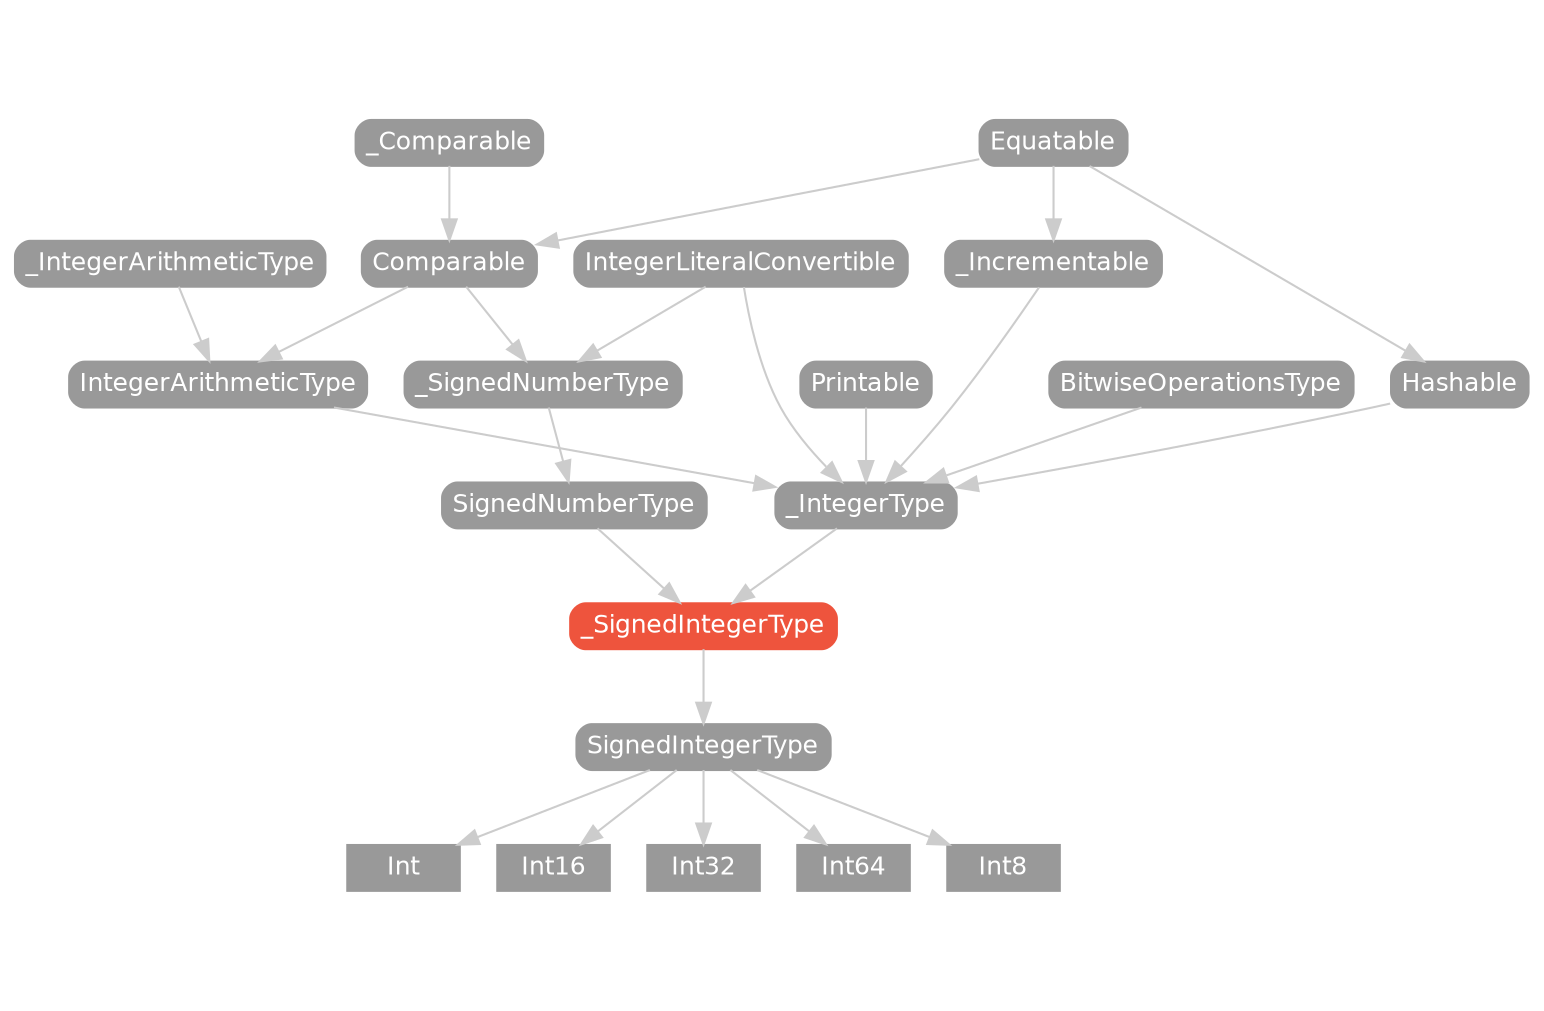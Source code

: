 strict digraph "_SignedIntegerType - Type Hierarchy - SwiftDoc.org" {
    pad="0.1,0.8"
    node [shape=box, style="filled,rounded", color="#999999", fillcolor="#999999", fontcolor=white, fontname=Helvetica, fontnames="Helvetica,sansserif", fontsize=12, margin="0.07,0.05", height="0.3"]
    edge [color="#cccccc"]
    "BitwiseOperationsType" [URL="/protocol/BitwiseOperationsType/hierarchy/"]
    "Comparable" [URL="/protocol/Comparable/hierarchy/"]
    "Equatable" [URL="/protocol/Equatable/hierarchy/"]
    "Hashable" [URL="/protocol/Hashable/hierarchy/"]
    "Int" [URL="/type/Int/hierarchy/", style=filled]
    "Int16" [URL="/type/Int16/hierarchy/", style=filled]
    "Int32" [URL="/type/Int32/hierarchy/", style=filled]
    "Int64" [URL="/type/Int64/hierarchy/", style=filled]
    "Int8" [URL="/type/Int8/hierarchy/", style=filled]
    "IntegerArithmeticType" [URL="/protocol/IntegerArithmeticType/hierarchy/"]
    "IntegerLiteralConvertible" [URL="/protocol/IntegerLiteralConvertible/hierarchy/"]
    "Printable" [URL="/protocol/Printable/hierarchy/"]
    "SignedIntegerType" [URL="/protocol/SignedIntegerType/hierarchy/"]
    "SignedNumberType" [URL="/protocol/SignedNumberType/hierarchy/"]
    "_Comparable" [URL="/protocol/_Comparable/hierarchy/"]
    "_Incrementable" [URL="/protocol/_Incrementable/hierarchy/"]
    "_IntegerArithmeticType" [URL="/protocol/_IntegerArithmeticType/hierarchy/"]
    "_IntegerType" [URL="/protocol/_IntegerType/hierarchy/"]
    "_SignedIntegerType" [URL="/protocol/_SignedIntegerType/", style="filled,rounded", fillcolor="#ee543d", color="#ee543d"]
    "_SignedNumberType" [URL="/protocol/_SignedNumberType/hierarchy/"]    "_SignedIntegerType" -> "SignedIntegerType"
    "SignedIntegerType" -> "Int"
    "SignedIntegerType" -> "Int16"
    "SignedIntegerType" -> "Int32"
    "SignedIntegerType" -> "Int64"
    "SignedIntegerType" -> "Int8"
    "_IntegerType" -> "_SignedIntegerType"
    "SignedNumberType" -> "_SignedIntegerType"
    "IntegerLiteralConvertible" -> "_IntegerType"
    "Printable" -> "_IntegerType"
    "Hashable" -> "_IntegerType"
    "IntegerArithmeticType" -> "_IntegerType"
    "BitwiseOperationsType" -> "_IntegerType"
    "_Incrementable" -> "_IntegerType"
    "Equatable" -> "Hashable"
    "_IntegerArithmeticType" -> "IntegerArithmeticType"
    "Comparable" -> "IntegerArithmeticType"
    "_Comparable" -> "Comparable"
    "Equatable" -> "Comparable"
    "Equatable" -> "_Incrementable"
    "_SignedNumberType" -> "SignedNumberType"
    "Comparable" -> "_SignedNumberType"
    "IntegerLiteralConvertible" -> "_SignedNumberType"
    "_Comparable" -> "Comparable"
    "Equatable" -> "Comparable"
    subgraph Types {
        rank = max; "Int"; "Int16"; "Int32"; "Int64"; "Int8";
    }
}